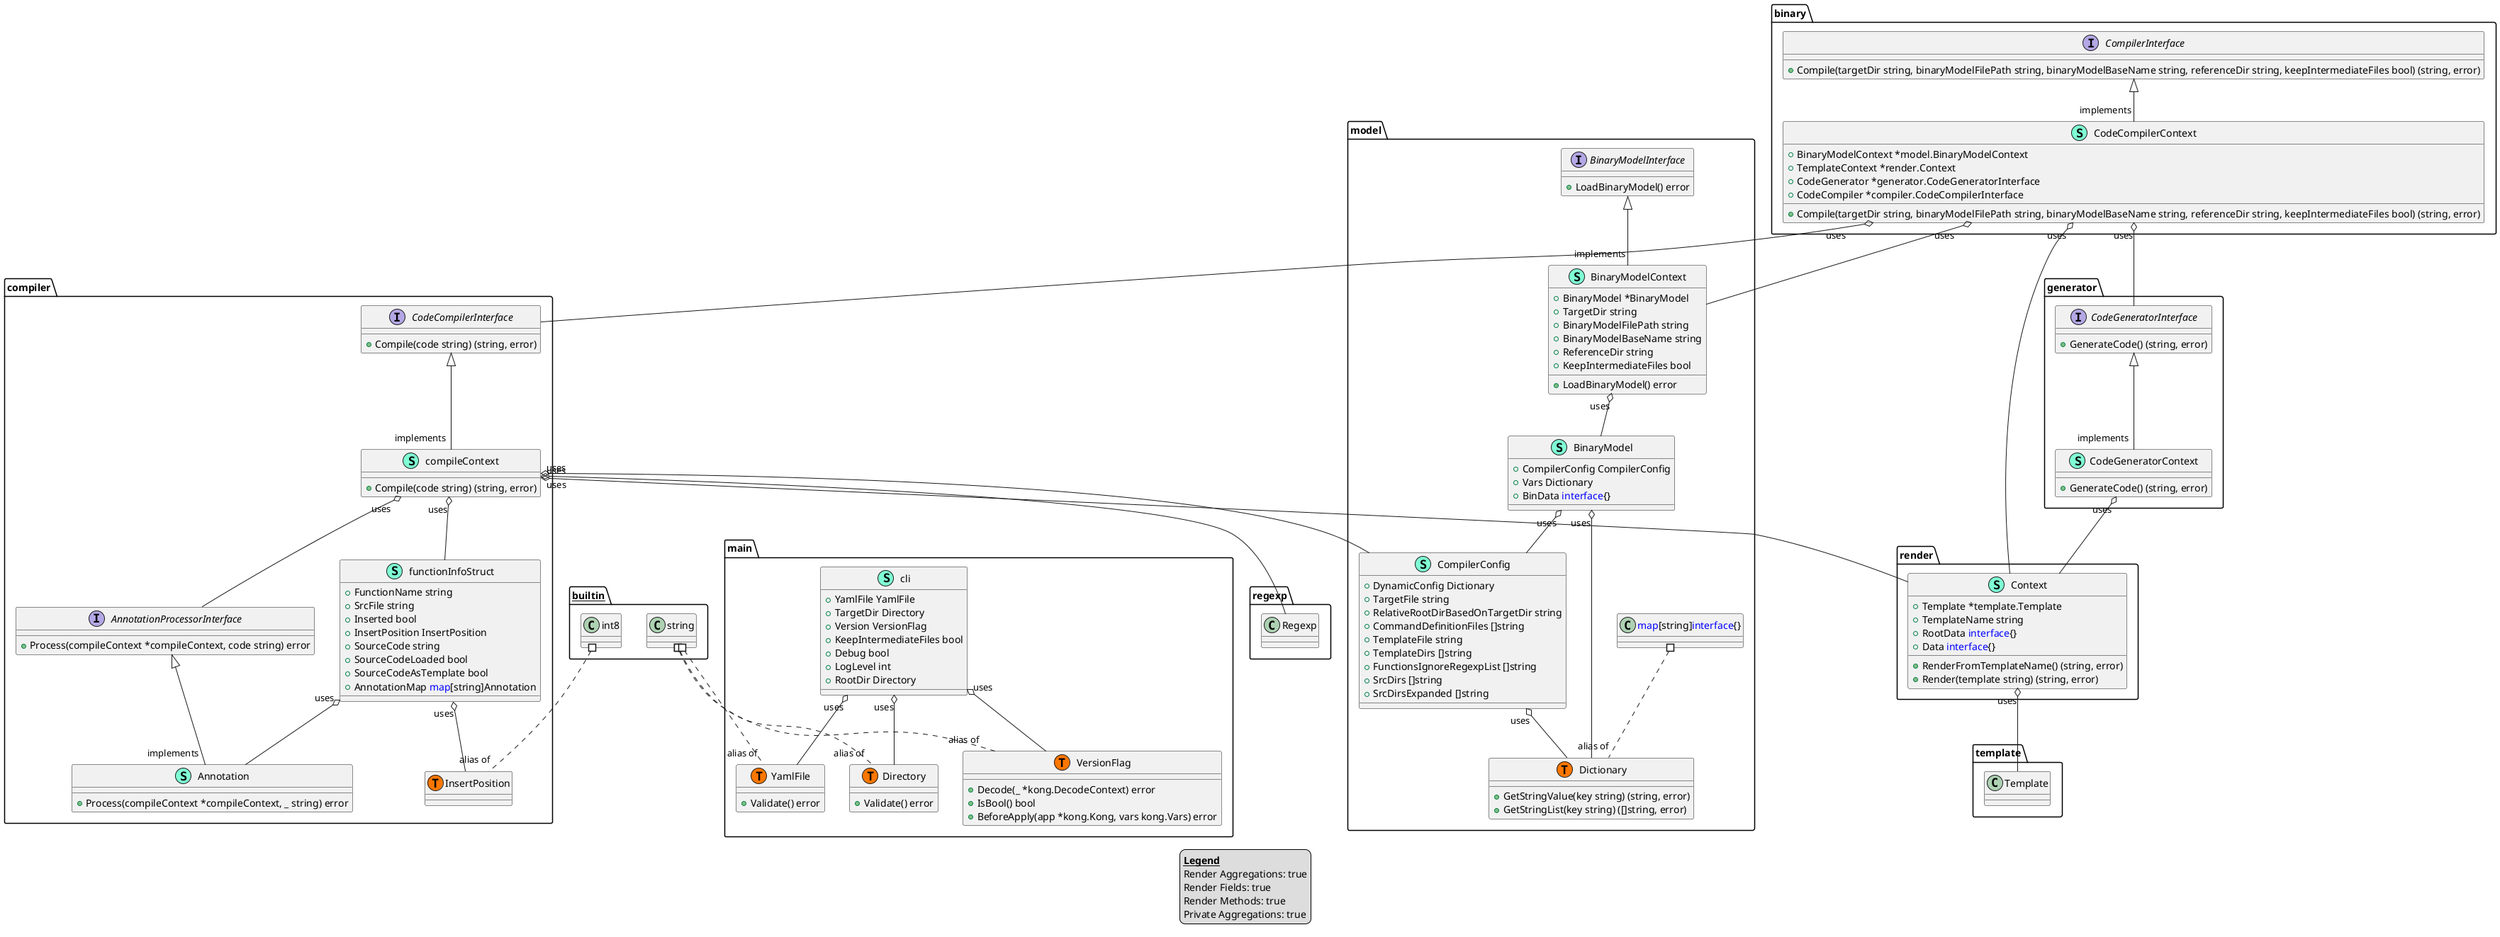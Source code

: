 @startuml
legend
<u><b>Legend</b></u>
Render Aggregations: true
Render Fields: true
Render Methods: true
Private Aggregations: true
end legend
namespace binary {
    class CodeCompilerContext << (S,Aquamarine) >> {
        + BinaryModelContext *model.BinaryModelContext
        + TemplateContext *render.Context
        + CodeGenerator *generator.CodeGeneratorInterface
        + CodeCompiler *compiler.CodeCompilerInterface

        + Compile(targetDir string, binaryModelFilePath string, binaryModelBaseName string, referenceDir string, keepIntermediateFiles bool) (string, error)

    }
    interface CompilerInterface  {
        + Compile(targetDir string, binaryModelFilePath string, binaryModelBaseName string, referenceDir string, keepIntermediateFiles bool) (string, error)

    }
}

"binary.CompilerInterface" <|-- "implements""binary.CodeCompilerContext"

"binary.CodeCompilerContext""uses" o-- "compiler.CodeCompilerInterface"
"binary.CodeCompilerContext""uses" o-- "generator.CodeGeneratorInterface"
"binary.CodeCompilerContext""uses" o-- "model.BinaryModelContext"
"binary.CodeCompilerContext""uses" o-- "render.Context"

namespace compiler {
    class Annotation << (S,Aquamarine) >> {
        + Process(compileContext *compileContext, _ string) error

    }
    interface AnnotationProcessorInterface  {
        + Process(compileContext *compileContext, code string) error

    }
    interface CodeCompilerInterface  {
        + Compile(code string) (string, error)

    }
    class compileContext << (S,Aquamarine) >> {
        + Compile(code string) (string, error)

    }
    class compiler.InsertPosition << (T, #FF7700) >>  {
    }
    class functionInfoStruct << (S,Aquamarine) >> {
        + FunctionName string
        + SrcFile string
        + Inserted bool
        + InsertPosition InsertPosition
        + SourceCode string
        + SourceCodeLoaded bool
        + SourceCodeAsTemplate bool
        + AnnotationMap <font color=blue>map</font>[string]Annotation

    }
}

"compiler.AnnotationProcessorInterface" <|-- "implements""compiler.Annotation"
"compiler.CodeCompilerInterface" <|-- "implements""compiler.compileContext"

"compiler.compileContext""uses" o-- "compiler.AnnotationProcessorInterface"
"compiler.compileContext""uses" o-- "compiler.functionInfoStruct"
"compiler.compileContext""uses" o-- "model.CompilerConfig"
"compiler.compileContext""uses" o-- "regexp.Regexp"
"compiler.compileContext""uses" o-- "render.Context"
"compiler.functionInfoStruct""uses" o-- "compiler.Annotation"
"compiler.functionInfoStruct""uses" o-- "compiler.InsertPosition"

namespace generator {
    class CodeGeneratorContext << (S,Aquamarine) >> {
        + GenerateCode() (string, error)

    }
    interface CodeGeneratorInterface  {
        + GenerateCode() (string, error)

    }
}

"generator.CodeGeneratorInterface" <|-- "implements""generator.CodeGeneratorContext"

"generator.CodeGeneratorContext""uses" o-- "render.Context"

namespace main {
    class Directory << (S,Aquamarine) >> {
        + Validate() error

    }
    class VersionFlag << (S,Aquamarine) >> {
        + Decode(_ *kong.DecodeContext) error
        + IsBool() bool
        + BeforeApply(app *kong.Kong, vars kong.Vars) error

    }
    class YamlFile << (S,Aquamarine) >> {
        + Validate() error

    }
    class cli << (S,Aquamarine) >> {
        + YamlFile YamlFile
        + TargetDir Directory
        + Version VersionFlag
        + KeepIntermediateFiles bool
        + Debug bool
        + LogLevel int
        + RootDir Directory

    }
    class main.Directory << (T, #FF7700) >>  {
    }
    class main.VersionFlag << (T, #FF7700) >>  {
    }
    class main.YamlFile << (T, #FF7700) >>  {
    }
}


"main.cli""uses" o-- "main.Directory"
"main.cli""uses" o-- "main.VersionFlag"
"main.cli""uses" o-- "main.YamlFile"

namespace model {
    class BinaryModel << (S,Aquamarine) >> {
        + CompilerConfig CompilerConfig
        + Vars Dictionary
        + BinData <font color=blue>interface</font>{}

    }
    class BinaryModelContext << (S,Aquamarine) >> {
        + BinaryModel *BinaryModel
        + TargetDir string
        + BinaryModelFilePath string
        + BinaryModelBaseName string
        + ReferenceDir string
        + KeepIntermediateFiles bool

        + LoadBinaryModel() error

    }
    interface BinaryModelInterface  {
        + LoadBinaryModel() error

    }
    class CompilerConfig << (S,Aquamarine) >> {
        + DynamicConfig Dictionary
        + TargetFile string
        + RelativeRootDirBasedOnTargetDir string
        + CommandDefinitionFiles []string
        + TemplateFile string
        + TemplateDirs []string
        + FunctionsIgnoreRegexpList []string
        + SrcDirs []string
        + SrcDirsExpanded []string

    }
    class Dictionary << (S,Aquamarine) >> {
        + GetStringValue(key string) (string, error)
        + GetStringList(key string) ([]string, error)

    }
    class model.Dictionary << (T, #FF7700) >>  {
    }
}

"model.BinaryModelInterface" <|-- "implements""model.BinaryModelContext"

"model.BinaryModel""uses" o-- "model.CompilerConfig"
"model.BinaryModel""uses" o-- "model.Dictionary"
"model.BinaryModelContext""uses" o-- "model.BinaryModel"
"model.CompilerConfig""uses" o-- "model.Dictionary"

namespace render {
    class Context << (S,Aquamarine) >> {
        + Template *template.Template
        + TemplateName string
        + RootData <font color=blue>interface</font>{}
        + Data <font color=blue>interface</font>{}

        + RenderFromTemplateName() (string, error)
        + Render(template string) (string, error)

    }
}


"render.Context""uses" o-- "template.Template"

"__builtin__.int8" #.. "alias of""compiler.InsertPosition"
"__builtin__.string" #.. "alias of""main.Directory"
"__builtin__.string" #.. "alias of""main.VersionFlag"
"__builtin__.string" #.. "alias of""main.YamlFile"
"model.<font color=blue>map</font>[string]<font color=blue>interface</font>{}" #.. "alias of""model.Dictionary"
@enduml
